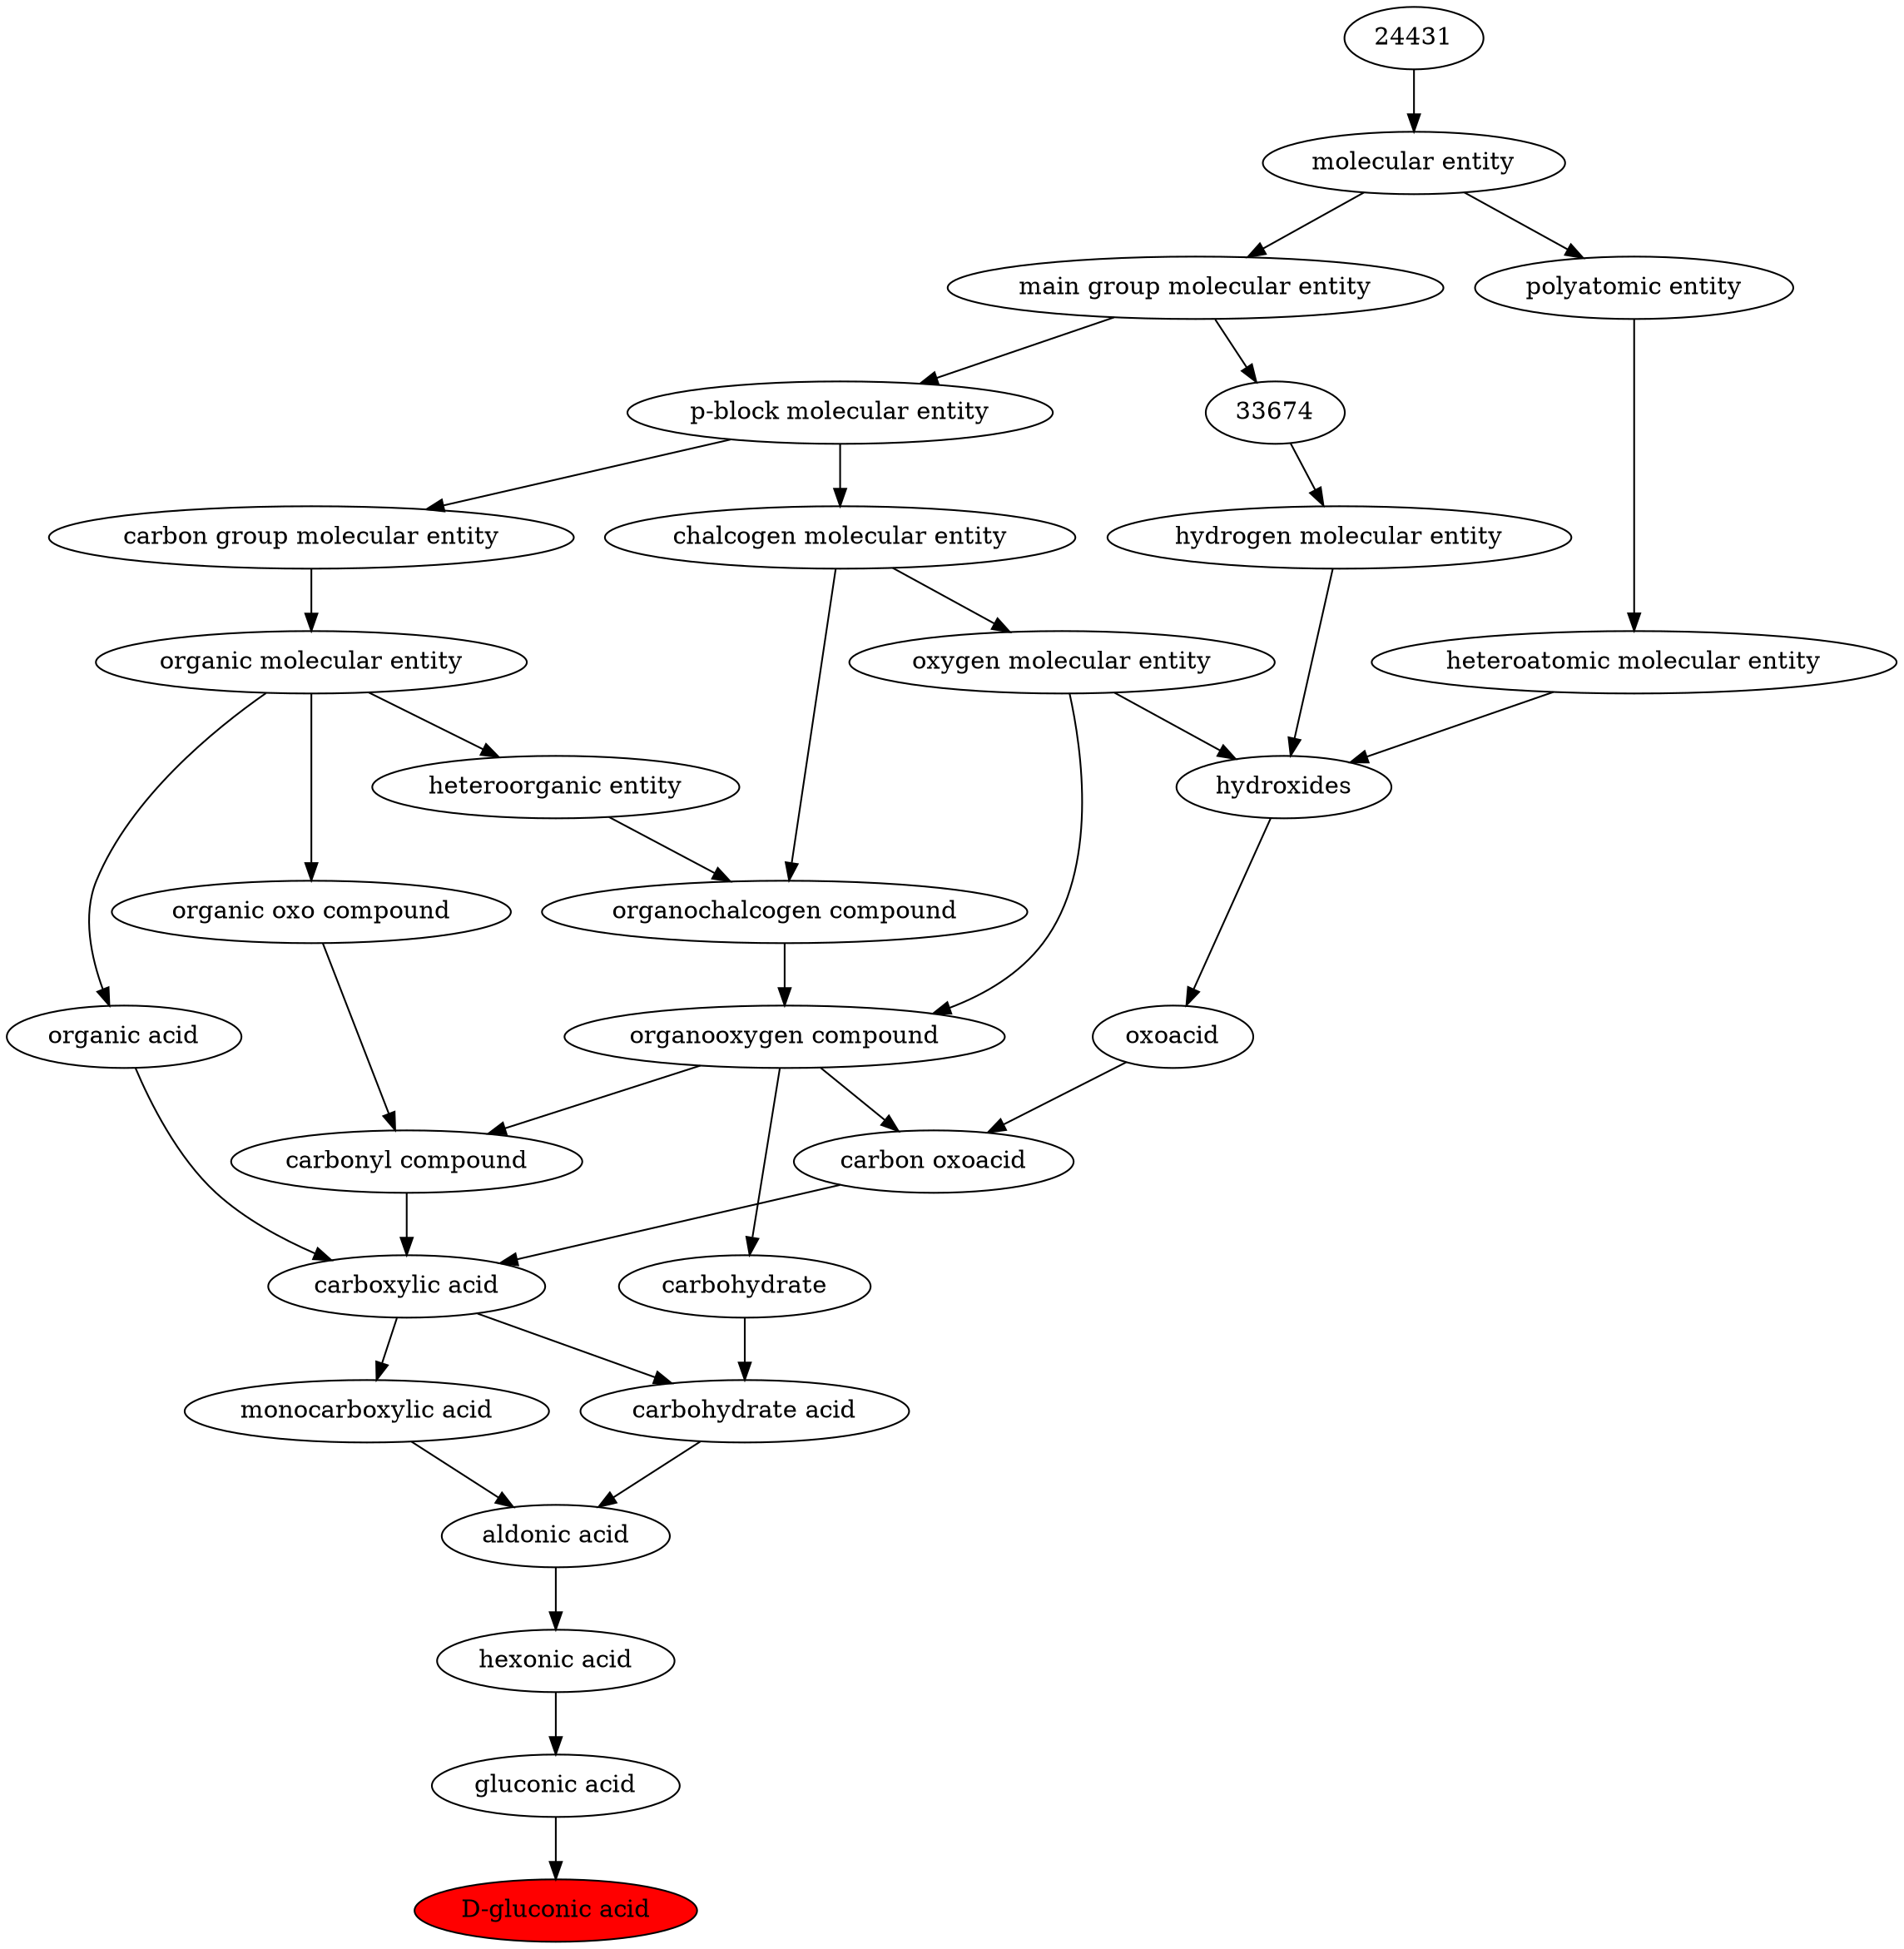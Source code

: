digraph tree{ 
33198 [label="D-gluconic acid" fillcolor=red style=filled]
24266 -> 33198
24266 [label="gluconic acid"]
33752 -> 24266
33752 [label="hexonic acid"]
22301 -> 33752
22301 [label="aldonic acid"]
33720 -> 22301
25384 -> 22301
33720 [label="carbohydrate acid"]
16646 -> 33720
33575 -> 33720
25384 [label="monocarboxylic acid"]
33575 -> 25384
16646 [label="carbohydrate"]
36963 -> 16646
33575 [label="carboxylic acid"]
36586 -> 33575
35605 -> 33575
64709 -> 33575
36963 [label="organooxygen compound"]
36962 -> 36963
25806 -> 36963
36586 [label="carbonyl compound"]
36587 -> 36586
36963 -> 36586
35605 [label="carbon oxoacid"]
24833 -> 35605
36963 -> 35605
64709 [label="organic acid"]
50860 -> 64709
36962 [label="organochalcogen compound"]
33285 -> 36962
33304 -> 36962
25806 [label="oxygen molecular entity"]
33304 -> 25806
36587 [label="organic oxo compound"]
50860 -> 36587
24833 [label="oxoacid"]
24651 -> 24833
50860 [label="organic molecular entity"]
33582 -> 50860
33285 [label="heteroorganic entity"]
50860 -> 33285
33304 [label="chalcogen molecular entity"]
33675 -> 33304
24651 [label="hydroxides"]
25806 -> 24651
33608 -> 24651
37577 -> 24651
33582 [label="carbon group molecular entity"]
33675 -> 33582
33675 [label="p-block molecular entity"]
33579 -> 33675
33608 [label="hydrogen molecular entity"]
33674 -> 33608
37577 [label="heteroatomic molecular entity"]
36357 -> 37577
33579 [label="main group molecular entity"]
23367 -> 33579
33674 [label="33674"]
33579 -> 33674
36357 [label="polyatomic entity"]
23367 -> 36357
23367 [label="molecular entity"]
24431 -> 23367
24431 [label="24431"]
}
